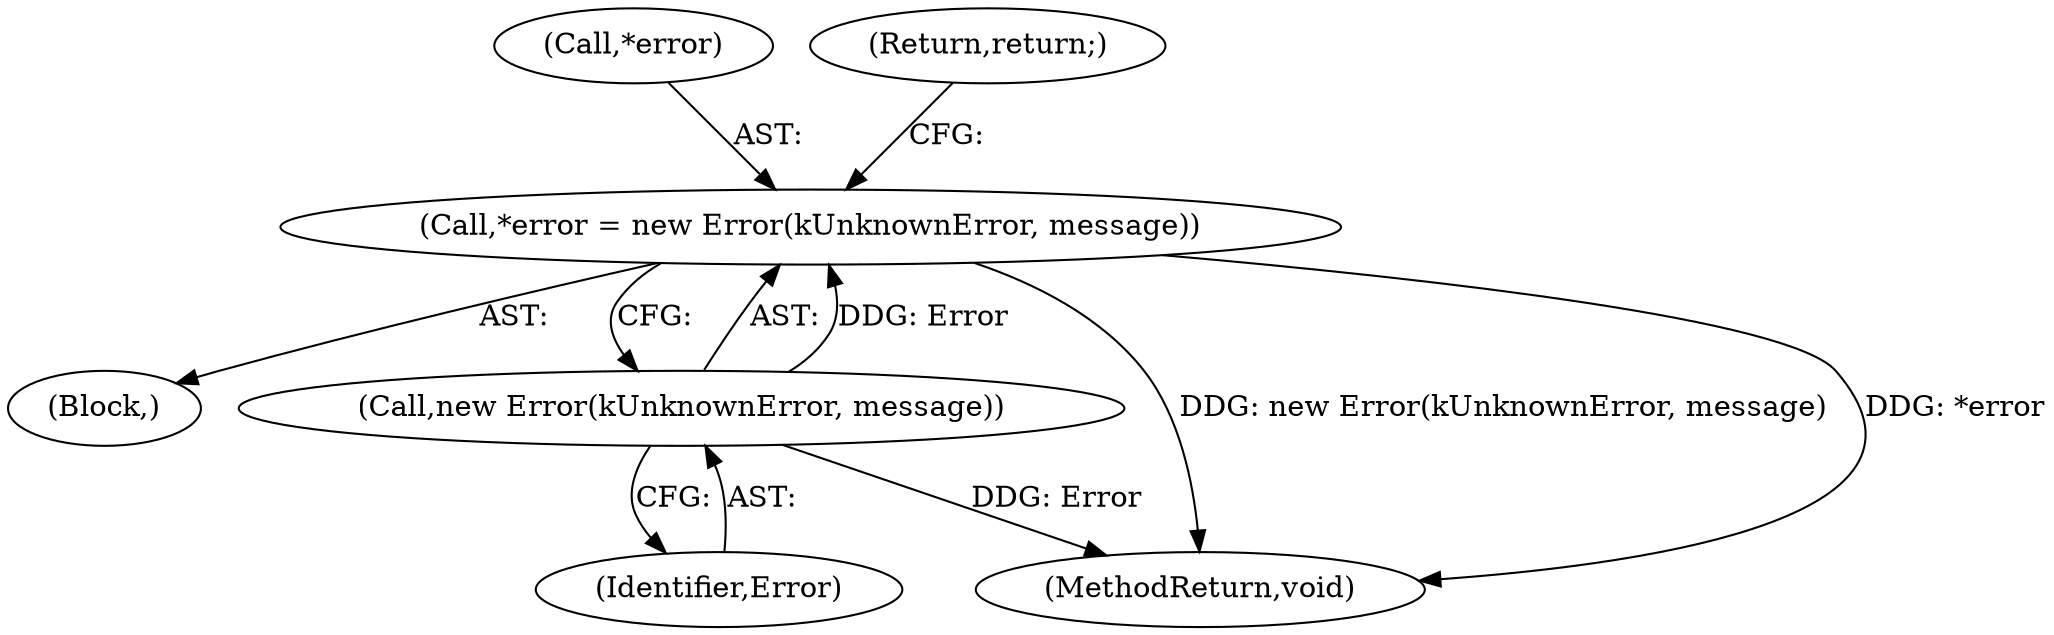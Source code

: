 digraph "0_Chrome_4ab22cfc619ee8ff17a8c50e289ec3b30731ceba_0@pointer" {
"1000114" [label="(Call,*error = new Error(kUnknownError, message))"];
"1000117" [label="(Call,new Error(kUnknownError, message))"];
"1000118" [label="(Identifier,Error)"];
"1000113" [label="(Block,)"];
"1000117" [label="(Call,new Error(kUnknownError, message))"];
"1000229" [label="(MethodReturn,void)"];
"1000115" [label="(Call,*error)"];
"1000119" [label="(Return,return;)"];
"1000114" [label="(Call,*error = new Error(kUnknownError, message))"];
"1000114" -> "1000113"  [label="AST: "];
"1000114" -> "1000117"  [label="CFG: "];
"1000115" -> "1000114"  [label="AST: "];
"1000117" -> "1000114"  [label="AST: "];
"1000119" -> "1000114"  [label="CFG: "];
"1000114" -> "1000229"  [label="DDG: new Error(kUnknownError, message)"];
"1000114" -> "1000229"  [label="DDG: *error"];
"1000117" -> "1000114"  [label="DDG: Error"];
"1000117" -> "1000118"  [label="CFG: "];
"1000118" -> "1000117"  [label="AST: "];
"1000117" -> "1000229"  [label="DDG: Error"];
}
